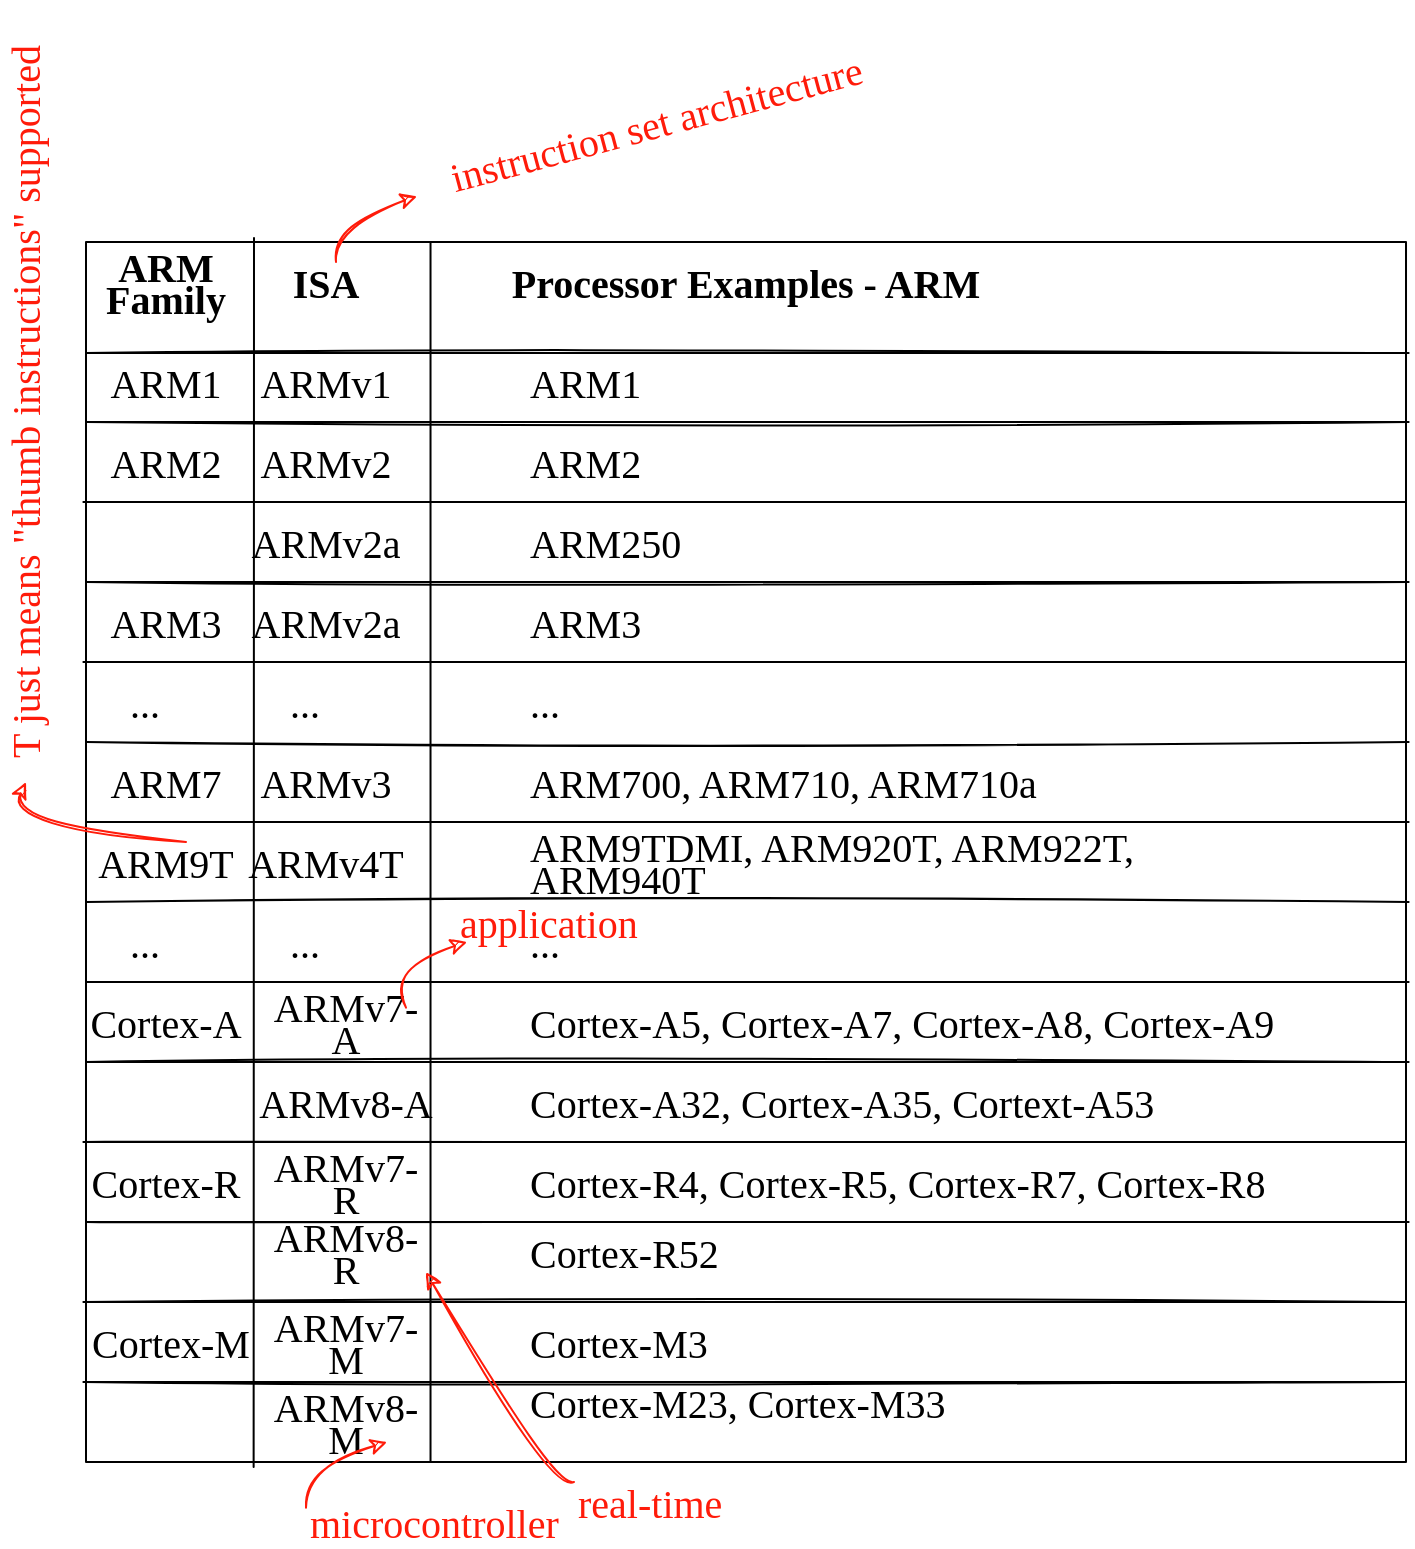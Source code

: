 <mxfile version="13.5.7" type="device"><diagram id="-X7cCqSVONHu51ak_28z" name="Page-1"><mxGraphModel dx="1186" dy="1926" grid="1" gridSize="10" guides="1" tooltips="1" connect="1" arrows="1" fold="1" page="1" pageScale="1" pageWidth="827" pageHeight="1169" math="0" shadow="0" extFonts="Gaegu^https://fonts.googleapis.com/css?family=Gaegu|Nanum Pen Script^https://fonts.googleapis.com/css?family=Nanum+Pen+Script|Annie Use Your Telescope^https://fonts.googleapis.com/css?family=Annie+Use+Your+Telescope|Indie Flower^https://fonts.googleapis.com/css?family=Indie+Flower|Caveat^https://fonts.googleapis.com/css?family=Caveat|The Girl Next Door^https://fonts.googleapis.com/css?family=The+Girl+Next+Door|Gamja Flower^https://fonts.googleapis.com/css?family=Gamja+Flower|Shadows Into Light Two^https://fonts.googleapis.com/css?family=Shadows+Into+Light+Two|Hi Melody^https://fonts.googleapis.com/css?family=Hi+Melody"><root><mxCell id="0"/><mxCell id="1" parent="0"/><mxCell id="zD47aSWSgeqHiYiOxmSf-1" value="" style="rounded=0;whiteSpace=wrap;html=1;sketch=1;" vertex="1" parent="1"><mxGeometry x="60" y="80" width="660" height="610" as="geometry"/></mxCell><mxCell id="zD47aSWSgeqHiYiOxmSf-2" value="" style="endArrow=none;html=1;exitX=0.127;exitY=1.004;exitDx=0;exitDy=0;exitPerimeter=0;sketch=1;" edge="1" parent="1" source="zD47aSWSgeqHiYiOxmSf-1"><mxGeometry width="50" height="50" relative="1" as="geometry"><mxPoint x="430" y="410" as="sourcePoint"/><mxPoint x="144" y="78" as="targetPoint"/></mxGeometry></mxCell><mxCell id="zD47aSWSgeqHiYiOxmSf-3" value="" style="endArrow=none;html=1;entryX=0.261;entryY=0;entryDx=0;entryDy=0;sketch=1;entryPerimeter=0;exitX=0.261;exitY=1;exitDx=0;exitDy=0;exitPerimeter=0;" edge="1" parent="1" source="zD47aSWSgeqHiYiOxmSf-1" target="zD47aSWSgeqHiYiOxmSf-1"><mxGeometry width="50" height="50" relative="1" as="geometry"><mxPoint x="232" y="630" as="sourcePoint"/><mxPoint x="282" y="78" as="targetPoint"/></mxGeometry></mxCell><mxCell id="zD47aSWSgeqHiYiOxmSf-5" value="" style="endArrow=none;html=1;exitX=0;exitY=0.091;exitDx=0;exitDy=0;exitPerimeter=0;entryX=1.002;entryY=0.091;entryDx=0;entryDy=0;entryPerimeter=0;sketch=1;" edge="1" parent="1" source="zD47aSWSgeqHiYiOxmSf-1" target="zD47aSWSgeqHiYiOxmSf-1"><mxGeometry width="50" height="50" relative="1" as="geometry"><mxPoint x="430" y="410" as="sourcePoint"/><mxPoint x="480" y="360" as="targetPoint"/></mxGeometry></mxCell><mxCell id="zD47aSWSgeqHiYiOxmSf-6" value="&lt;p style=&quot;line-height: 80%&quot;&gt;&lt;b&gt;ARM&lt;br&gt;Family&lt;/b&gt;&lt;br&gt;&lt;/p&gt;" style="text;html=1;strokeColor=none;fillColor=none;align=center;verticalAlign=middle;whiteSpace=wrap;rounded=0;sketch=1;fontFamily=Gaegu;fontSize=20;" vertex="1" parent="1"><mxGeometry x="80" y="90" width="40" height="20" as="geometry"/></mxCell><mxCell id="zD47aSWSgeqHiYiOxmSf-7" value="&lt;p style=&quot;line-height: 80%&quot;&gt;&lt;b&gt;ISA&lt;/b&gt;&lt;/p&gt;" style="text;html=1;strokeColor=none;fillColor=none;align=center;verticalAlign=middle;whiteSpace=wrap;rounded=0;sketch=1;fontFamily=Gaegu;fontSize=20;" vertex="1" parent="1"><mxGeometry x="160" y="90" width="40" height="20" as="geometry"/></mxCell><mxCell id="zD47aSWSgeqHiYiOxmSf-9" value="&lt;p style=&quot;line-height: 70%&quot;&gt;&lt;b&gt;Processor Examples - ARM&lt;/b&gt;&lt;/p&gt;" style="text;html=1;strokeColor=none;fillColor=none;align=center;verticalAlign=middle;whiteSpace=wrap;rounded=0;sketch=1;fontFamily=Gaegu;fontSize=20;" vertex="1" parent="1"><mxGeometry x="270" y="90" width="240" height="20" as="geometry"/></mxCell><mxCell id="zD47aSWSgeqHiYiOxmSf-11" value="&lt;p style=&quot;line-height: 80%&quot;&gt;&lt;span style=&quot;font-weight: normal&quot;&gt;ARM1&lt;/span&gt;&lt;/p&gt;" style="text;html=1;strokeColor=none;fillColor=none;align=center;verticalAlign=middle;whiteSpace=wrap;rounded=0;sketch=1;fontFamily=Gaegu;fontSize=20;fontStyle=1" vertex="1" parent="1"><mxGeometry x="80" y="140" width="40" height="20" as="geometry"/></mxCell><mxCell id="zD47aSWSgeqHiYiOxmSf-12" value="&lt;p style=&quot;line-height: 80%&quot;&gt;ARMv1&lt;/p&gt;" style="text;html=1;strokeColor=none;fillColor=none;align=center;verticalAlign=middle;whiteSpace=wrap;rounded=0;sketch=1;fontFamily=Gaegu;fontSize=20;" vertex="1" parent="1"><mxGeometry x="160" y="140" width="40" height="20" as="geometry"/></mxCell><mxCell id="zD47aSWSgeqHiYiOxmSf-13" value="&lt;p style=&quot;line-height: 80%&quot;&gt;ARM1&lt;/p&gt;" style="text;html=1;strokeColor=none;fillColor=none;align=left;verticalAlign=middle;whiteSpace=wrap;rounded=0;sketch=1;fontFamily=Gaegu;fontSize=20;" vertex="1" parent="1"><mxGeometry x="280" y="140" width="40" height="20" as="geometry"/></mxCell><mxCell id="zD47aSWSgeqHiYiOxmSf-14" value="" style="endArrow=none;html=1;exitX=0;exitY=0.091;exitDx=0;exitDy=0;exitPerimeter=0;entryX=1.002;entryY=0.091;entryDx=0;entryDy=0;entryPerimeter=0;sketch=1;" edge="1" parent="1"><mxGeometry width="50" height="50" relative="1" as="geometry"><mxPoint x="60" y="170.0" as="sourcePoint"/><mxPoint x="721.32" y="170.0" as="targetPoint"/></mxGeometry></mxCell><mxCell id="zD47aSWSgeqHiYiOxmSf-15" value="&lt;p style=&quot;line-height: 80%&quot;&gt;ARM2&lt;/p&gt;" style="text;html=1;strokeColor=none;fillColor=none;align=center;verticalAlign=middle;whiteSpace=wrap;rounded=0;sketch=1;fontFamily=Gaegu;fontSize=20;" vertex="1" parent="1"><mxGeometry x="80" y="180" width="40" height="20" as="geometry"/></mxCell><mxCell id="zD47aSWSgeqHiYiOxmSf-16" value="&lt;p style=&quot;line-height: 80%&quot;&gt;ARMv2&lt;/p&gt;" style="text;html=1;strokeColor=none;fillColor=none;align=center;verticalAlign=middle;whiteSpace=wrap;rounded=0;sketch=1;fontFamily=Gaegu;fontSize=20;" vertex="1" parent="1"><mxGeometry x="160" y="180" width="40" height="20" as="geometry"/></mxCell><mxCell id="zD47aSWSgeqHiYiOxmSf-17" value="&lt;p style=&quot;line-height: 80%&quot;&gt;ARM2&lt;/p&gt;" style="text;html=1;strokeColor=none;fillColor=none;align=left;verticalAlign=middle;whiteSpace=wrap;rounded=0;sketch=1;fontFamily=Gaegu;fontSize=20;" vertex="1" parent="1"><mxGeometry x="280" y="180" width="40" height="20" as="geometry"/></mxCell><mxCell id="zD47aSWSgeqHiYiOxmSf-18" value="" style="endArrow=none;html=1;exitX=0;exitY=0.091;exitDx=0;exitDy=0;exitPerimeter=0;entryX=1.002;entryY=0.091;entryDx=0;entryDy=0;entryPerimeter=0;sketch=1;" edge="1" parent="1"><mxGeometry width="50" height="50" relative="1" as="geometry"><mxPoint x="58.68" y="210" as="sourcePoint"/><mxPoint x="720.0" y="210" as="targetPoint"/></mxGeometry></mxCell><mxCell id="zD47aSWSgeqHiYiOxmSf-19" value="&lt;p style=&quot;line-height: 80%&quot;&gt;ARMv2a&lt;/p&gt;" style="text;html=1;strokeColor=none;fillColor=none;align=center;verticalAlign=middle;whiteSpace=wrap;rounded=0;sketch=1;fontFamily=Gaegu;fontSize=20;" vertex="1" parent="1"><mxGeometry x="160" y="220" width="40" height="20" as="geometry"/></mxCell><mxCell id="zD47aSWSgeqHiYiOxmSf-20" value="&lt;p style=&quot;line-height: 80%&quot;&gt;ARM250&lt;/p&gt;" style="text;html=1;strokeColor=none;fillColor=none;align=left;verticalAlign=middle;whiteSpace=wrap;rounded=0;sketch=1;fontFamily=Gaegu;fontSize=20;" vertex="1" parent="1"><mxGeometry x="280" y="220" width="40" height="20" as="geometry"/></mxCell><mxCell id="zD47aSWSgeqHiYiOxmSf-21" value="" style="endArrow=none;html=1;exitX=0;exitY=0.091;exitDx=0;exitDy=0;exitPerimeter=0;entryX=1.002;entryY=0.091;entryDx=0;entryDy=0;entryPerimeter=0;sketch=1;" edge="1" parent="1"><mxGeometry width="50" height="50" relative="1" as="geometry"><mxPoint x="60.0" y="250" as="sourcePoint"/><mxPoint x="721.32" y="250" as="targetPoint"/></mxGeometry></mxCell><mxCell id="zD47aSWSgeqHiYiOxmSf-22" value="&lt;p style=&quot;line-height: 80%&quot;&gt;ARM3&lt;/p&gt;" style="text;html=1;strokeColor=none;fillColor=none;align=center;verticalAlign=middle;whiteSpace=wrap;rounded=0;sketch=1;fontFamily=Gaegu;fontSize=20;" vertex="1" parent="1"><mxGeometry x="80" y="260" width="40" height="20" as="geometry"/></mxCell><mxCell id="zD47aSWSgeqHiYiOxmSf-23" value="&lt;p style=&quot;line-height: 80%&quot;&gt;ARMv2a&lt;/p&gt;" style="text;html=1;strokeColor=none;fillColor=none;align=center;verticalAlign=middle;whiteSpace=wrap;rounded=0;sketch=1;fontFamily=Gaegu;fontSize=20;" vertex="1" parent="1"><mxGeometry x="160" y="260" width="40" height="20" as="geometry"/></mxCell><mxCell id="zD47aSWSgeqHiYiOxmSf-24" value="&lt;p style=&quot;line-height: 80%&quot;&gt;ARM3&lt;/p&gt;" style="text;html=1;strokeColor=none;fillColor=none;align=left;verticalAlign=middle;whiteSpace=wrap;rounded=0;sketch=1;fontFamily=Gaegu;fontSize=20;" vertex="1" parent="1"><mxGeometry x="280" y="260" width="40" height="20" as="geometry"/></mxCell><mxCell id="zD47aSWSgeqHiYiOxmSf-25" value="" style="endArrow=none;html=1;exitX=0;exitY=0.091;exitDx=0;exitDy=0;exitPerimeter=0;entryX=1.002;entryY=0.091;entryDx=0;entryDy=0;entryPerimeter=0;sketch=1;" edge="1" parent="1"><mxGeometry width="50" height="50" relative="1" as="geometry"><mxPoint x="58.68" y="290" as="sourcePoint"/><mxPoint x="720.0" y="290" as="targetPoint"/></mxGeometry></mxCell><mxCell id="zD47aSWSgeqHiYiOxmSf-26" value="" style="endArrow=none;html=1;exitX=0;exitY=0.091;exitDx=0;exitDy=0;exitPerimeter=0;entryX=1.002;entryY=0.091;entryDx=0;entryDy=0;entryPerimeter=0;sketch=1;" edge="1" parent="1"><mxGeometry width="50" height="50" relative="1" as="geometry"><mxPoint x="60.0" y="330" as="sourcePoint"/><mxPoint x="721.32" y="330" as="targetPoint"/></mxGeometry></mxCell><mxCell id="zD47aSWSgeqHiYiOxmSf-27" value="" style="endArrow=none;html=1;exitX=0;exitY=0.091;exitDx=0;exitDy=0;exitPerimeter=0;entryX=1.002;entryY=0.091;entryDx=0;entryDy=0;entryPerimeter=0;sketch=1;" edge="1" parent="1"><mxGeometry width="50" height="50" relative="1" as="geometry"><mxPoint x="60.0" y="370" as="sourcePoint"/><mxPoint x="721.32" y="370" as="targetPoint"/></mxGeometry></mxCell><mxCell id="zD47aSWSgeqHiYiOxmSf-28" value="&lt;p style=&quot;line-height: 80%&quot;&gt;ARM7&lt;/p&gt;" style="text;html=1;strokeColor=none;fillColor=none;align=center;verticalAlign=middle;whiteSpace=wrap;rounded=0;sketch=1;fontFamily=Gaegu;fontSize=20;" vertex="1" parent="1"><mxGeometry x="80" y="340" width="40" height="20" as="geometry"/></mxCell><mxCell id="zD47aSWSgeqHiYiOxmSf-29" value="&lt;p style=&quot;line-height: 80%&quot;&gt;ARMv3&lt;/p&gt;" style="text;html=1;strokeColor=none;fillColor=none;align=center;verticalAlign=middle;whiteSpace=wrap;rounded=0;sketch=1;fontFamily=Gaegu;fontSize=20;" vertex="1" parent="1"><mxGeometry x="160" y="340" width="40" height="20" as="geometry"/></mxCell><mxCell id="zD47aSWSgeqHiYiOxmSf-30" value="&lt;p style=&quot;line-height: 80%&quot;&gt;ARM700, ARM710, ARM710a&lt;/p&gt;" style="text;html=1;strokeColor=none;fillColor=none;align=left;verticalAlign=middle;whiteSpace=wrap;rounded=0;sketch=1;fontFamily=Gaegu;fontSize=20;" vertex="1" parent="1"><mxGeometry x="280" y="340" width="276" height="20" as="geometry"/></mxCell><mxCell id="zD47aSWSgeqHiYiOxmSf-31" value="&lt;p style=&quot;line-height: 80%&quot;&gt;ARM9T&lt;/p&gt;" style="text;html=1;strokeColor=none;fillColor=none;align=center;verticalAlign=middle;whiteSpace=wrap;rounded=0;sketch=1;fontFamily=Gaegu;fontSize=20;" vertex="1" parent="1"><mxGeometry x="80" y="380" width="40" height="20" as="geometry"/></mxCell><mxCell id="zD47aSWSgeqHiYiOxmSf-32" value="&lt;p style=&quot;line-height: 80%&quot;&gt;ARMv4T&lt;/p&gt;" style="text;html=1;strokeColor=none;fillColor=none;align=center;verticalAlign=middle;whiteSpace=wrap;rounded=0;sketch=1;fontFamily=Gaegu;fontSize=20;" vertex="1" parent="1"><mxGeometry x="160" y="380" width="40" height="20" as="geometry"/></mxCell><mxCell id="zD47aSWSgeqHiYiOxmSf-33" value="&lt;p style=&quot;line-height: 80%&quot;&gt;ARM9TDMI, ARM920T, ARM922T, ARM940T&lt;/p&gt;" style="text;html=1;strokeColor=none;fillColor=none;align=left;verticalAlign=middle;whiteSpace=wrap;rounded=0;sketch=1;fontFamily=Gaegu;fontSize=20;" vertex="1" parent="1"><mxGeometry x="280" y="380" width="386" height="20" as="geometry"/></mxCell><mxCell id="zD47aSWSgeqHiYiOxmSf-35" value="&lt;p style=&quot;line-height: 80%&quot;&gt;...&lt;/p&gt;" style="text;html=1;strokeColor=none;fillColor=none;align=left;verticalAlign=middle;whiteSpace=wrap;rounded=0;sketch=1;fontFamily=Gaegu;fontSize=20;" vertex="1" parent="1"><mxGeometry x="280" y="300" width="40" height="20" as="geometry"/></mxCell><mxCell id="zD47aSWSgeqHiYiOxmSf-36" value="&lt;p style=&quot;line-height: 80%&quot;&gt;...&lt;/p&gt;" style="text;html=1;strokeColor=none;fillColor=none;align=left;verticalAlign=middle;whiteSpace=wrap;rounded=0;sketch=1;fontFamily=Gaegu;fontSize=20;" vertex="1" parent="1"><mxGeometry x="160" y="300" width="40" height="20" as="geometry"/></mxCell><mxCell id="zD47aSWSgeqHiYiOxmSf-37" value="&lt;p style=&quot;line-height: 80%&quot;&gt;...&lt;/p&gt;" style="text;html=1;strokeColor=none;fillColor=none;align=left;verticalAlign=middle;whiteSpace=wrap;rounded=0;sketch=1;fontFamily=Gaegu;fontSize=20;" vertex="1" parent="1"><mxGeometry x="80" y="300" width="40" height="20" as="geometry"/></mxCell><mxCell id="zD47aSWSgeqHiYiOxmSf-38" value="" style="endArrow=none;html=1;exitX=0;exitY=0.091;exitDx=0;exitDy=0;exitPerimeter=0;entryX=1.002;entryY=0.091;entryDx=0;entryDy=0;entryPerimeter=0;sketch=1;" edge="1" parent="1"><mxGeometry width="50" height="50" relative="1" as="geometry"><mxPoint x="60" y="410" as="sourcePoint"/><mxPoint x="721.32" y="410" as="targetPoint"/></mxGeometry></mxCell><mxCell id="zD47aSWSgeqHiYiOxmSf-39" value="&lt;p style=&quot;line-height: 80%&quot;&gt;Cortex-A&lt;/p&gt;" style="text;html=1;strokeColor=none;fillColor=none;align=center;verticalAlign=middle;whiteSpace=wrap;rounded=0;sketch=1;fontFamily=Gaegu;fontSize=20;" vertex="1" parent="1"><mxGeometry x="60" y="460" width="80" height="20" as="geometry"/></mxCell><mxCell id="zD47aSWSgeqHiYiOxmSf-40" value="&lt;p style=&quot;line-height: 80%&quot;&gt;ARMv7-A&lt;/p&gt;" style="text;html=1;strokeColor=none;fillColor=none;align=center;verticalAlign=middle;whiteSpace=wrap;rounded=0;sketch=1;fontFamily=Gaegu;fontSize=20;" vertex="1" parent="1"><mxGeometry x="150" y="460" width="80" height="20" as="geometry"/></mxCell><mxCell id="zD47aSWSgeqHiYiOxmSf-41" value="" style="endArrow=none;html=1;exitX=0;exitY=0.091;exitDx=0;exitDy=0;exitPerimeter=0;entryX=1.002;entryY=0.091;entryDx=0;entryDy=0;entryPerimeter=0;sketch=1;" edge="1" parent="1"><mxGeometry width="50" height="50" relative="1" as="geometry"><mxPoint x="60" y="450" as="sourcePoint"/><mxPoint x="721.32" y="450" as="targetPoint"/></mxGeometry></mxCell><mxCell id="zD47aSWSgeqHiYiOxmSf-42" value="" style="endArrow=none;html=1;exitX=0;exitY=0.091;exitDx=0;exitDy=0;exitPerimeter=0;entryX=1.002;entryY=0.091;entryDx=0;entryDy=0;entryPerimeter=0;sketch=1;" edge="1" parent="1"><mxGeometry width="50" height="50" relative="1" as="geometry"><mxPoint x="60" y="490" as="sourcePoint"/><mxPoint x="721.32" y="490" as="targetPoint"/></mxGeometry></mxCell><mxCell id="zD47aSWSgeqHiYiOxmSf-43" value="" style="endArrow=none;html=1;exitX=0;exitY=0.091;exitDx=0;exitDy=0;exitPerimeter=0;entryX=1.002;entryY=0.091;entryDx=0;entryDy=0;entryPerimeter=0;sketch=1;" edge="1" parent="1"><mxGeometry width="50" height="50" relative="1" as="geometry"><mxPoint x="58.68" y="530" as="sourcePoint"/><mxPoint x="720.0" y="530" as="targetPoint"/></mxGeometry></mxCell><mxCell id="zD47aSWSgeqHiYiOxmSf-44" value="" style="endArrow=none;html=1;exitX=0;exitY=0.091;exitDx=0;exitDy=0;exitPerimeter=0;entryX=1.002;entryY=0.091;entryDx=0;entryDy=0;entryPerimeter=0;sketch=1;" edge="1" parent="1"><mxGeometry width="50" height="50" relative="1" as="geometry"><mxPoint x="60" y="570" as="sourcePoint"/><mxPoint x="721.32" y="570" as="targetPoint"/></mxGeometry></mxCell><mxCell id="zD47aSWSgeqHiYiOxmSf-45" value="&lt;p style=&quot;line-height: 80%&quot;&gt;...&lt;/p&gt;" style="text;html=1;strokeColor=none;fillColor=none;align=left;verticalAlign=middle;whiteSpace=wrap;rounded=0;sketch=1;fontFamily=Gaegu;fontSize=20;" vertex="1" parent="1"><mxGeometry x="80" y="420" width="40" height="20" as="geometry"/></mxCell><mxCell id="zD47aSWSgeqHiYiOxmSf-46" value="&lt;p style=&quot;line-height: 80%&quot;&gt;...&lt;/p&gt;" style="text;html=1;strokeColor=none;fillColor=none;align=left;verticalAlign=middle;whiteSpace=wrap;rounded=0;sketch=1;fontFamily=Gaegu;fontSize=20;" vertex="1" parent="1"><mxGeometry x="160" y="420" width="40" height="20" as="geometry"/></mxCell><mxCell id="zD47aSWSgeqHiYiOxmSf-47" value="&lt;p style=&quot;line-height: 80%&quot;&gt;...&lt;/p&gt;" style="text;html=1;strokeColor=none;fillColor=none;align=left;verticalAlign=middle;whiteSpace=wrap;rounded=0;sketch=1;fontFamily=Gaegu;fontSize=20;" vertex="1" parent="1"><mxGeometry x="280" y="420" width="40" height="20" as="geometry"/></mxCell><mxCell id="zD47aSWSgeqHiYiOxmSf-48" value="&lt;p style=&quot;line-height: 80%&quot;&gt;ARMv8-A&lt;/p&gt;" style="text;html=1;strokeColor=none;fillColor=none;align=center;verticalAlign=middle;whiteSpace=wrap;rounded=0;sketch=1;fontFamily=Gaegu;fontSize=20;" vertex="1" parent="1"><mxGeometry x="145" y="500" width="90" height="20" as="geometry"/></mxCell><mxCell id="zD47aSWSgeqHiYiOxmSf-49" value="&lt;p style=&quot;line-height: 80%&quot;&gt;Cortex-R&lt;/p&gt;" style="text;html=1;strokeColor=none;fillColor=none;align=center;verticalAlign=middle;whiteSpace=wrap;rounded=0;sketch=1;fontFamily=Gaegu;fontSize=20;" vertex="1" parent="1"><mxGeometry x="60" y="540" width="80" height="20" as="geometry"/></mxCell><mxCell id="zD47aSWSgeqHiYiOxmSf-50" value="&lt;p style=&quot;line-height: 80%&quot;&gt;ARMv7-R&lt;/p&gt;" style="text;html=1;strokeColor=none;fillColor=none;align=center;verticalAlign=middle;whiteSpace=wrap;rounded=0;sketch=1;fontFamily=Gaegu;fontSize=20;" vertex="1" parent="1"><mxGeometry x="150" y="540" width="80" height="20" as="geometry"/></mxCell><mxCell id="zD47aSWSgeqHiYiOxmSf-52" value="" style="endArrow=none;html=1;exitX=0;exitY=0.091;exitDx=0;exitDy=0;exitPerimeter=0;entryX=1.002;entryY=0.091;entryDx=0;entryDy=0;entryPerimeter=0;sketch=1;" edge="1" parent="1"><mxGeometry width="50" height="50" relative="1" as="geometry"><mxPoint x="58.68" y="610" as="sourcePoint"/><mxPoint x="720.0" y="610" as="targetPoint"/></mxGeometry></mxCell><mxCell id="zD47aSWSgeqHiYiOxmSf-53" value="" style="endArrow=none;html=1;exitX=0;exitY=0.091;exitDx=0;exitDy=0;exitPerimeter=0;entryX=1.002;entryY=0.091;entryDx=0;entryDy=0;entryPerimeter=0;sketch=1;" edge="1" parent="1"><mxGeometry width="50" height="50" relative="1" as="geometry"><mxPoint x="58.68" y="650" as="sourcePoint"/><mxPoint x="720" y="650" as="targetPoint"/></mxGeometry></mxCell><mxCell id="zD47aSWSgeqHiYiOxmSf-56" value="&lt;p style=&quot;line-height: 80%&quot;&gt;ARMv8-R&lt;/p&gt;" style="text;html=1;strokeColor=none;fillColor=none;align=center;verticalAlign=middle;whiteSpace=wrap;rounded=0;sketch=1;fontFamily=Gaegu;fontSize=20;" vertex="1" parent="1"><mxGeometry x="150" y="575" width="80" height="20" as="geometry"/></mxCell><mxCell id="zD47aSWSgeqHiYiOxmSf-57" value="&lt;p style=&quot;line-height: 80%&quot;&gt;ARMv7-M&lt;/p&gt;" style="text;html=1;strokeColor=none;fillColor=none;align=center;verticalAlign=middle;whiteSpace=wrap;rounded=0;sketch=1;fontFamily=Gaegu;fontSize=20;" vertex="1" parent="1"><mxGeometry x="145" y="620" width="90" height="20" as="geometry"/></mxCell><mxCell id="zD47aSWSgeqHiYiOxmSf-58" value="&lt;p style=&quot;line-height: 80%&quot;&gt;ARMv8-M&lt;/p&gt;" style="text;html=1;strokeColor=none;fillColor=none;align=center;verticalAlign=middle;whiteSpace=wrap;rounded=0;sketch=1;fontFamily=Gaegu;fontSize=20;" vertex="1" parent="1"><mxGeometry x="145" y="660" width="90" height="20" as="geometry"/></mxCell><mxCell id="zD47aSWSgeqHiYiOxmSf-59" value="&lt;p style=&quot;line-height: 80%&quot;&gt;Cortex-M&lt;/p&gt;" style="text;html=1;strokeColor=none;fillColor=none;align=center;verticalAlign=middle;whiteSpace=wrap;rounded=0;sketch=1;fontFamily=Gaegu;fontSize=20;" vertex="1" parent="1"><mxGeometry x="60" y="620" width="85" height="20" as="geometry"/></mxCell><mxCell id="zD47aSWSgeqHiYiOxmSf-60" value="&lt;p style=&quot;line-height: 80%&quot;&gt;Cortex-A5, Cortex-A7, Cortex-A8, Cortex-A9&lt;/p&gt;" style="text;html=1;strokeColor=none;fillColor=none;align=left;verticalAlign=middle;whiteSpace=wrap;rounded=0;sketch=1;fontFamily=Gaegu;fontSize=20;" vertex="1" parent="1"><mxGeometry x="280" y="460" width="400" height="20" as="geometry"/></mxCell><mxCell id="zD47aSWSgeqHiYiOxmSf-61" value="&lt;p style=&quot;line-height: 80%&quot;&gt;Cortex-A32, Cortex-A35, Cortext-A53&lt;/p&gt;" style="text;html=1;strokeColor=none;fillColor=none;align=left;verticalAlign=middle;whiteSpace=wrap;rounded=0;sketch=1;fontFamily=Gaegu;fontSize=20;" vertex="1" parent="1"><mxGeometry x="280" y="500" width="400" height="20" as="geometry"/></mxCell><mxCell id="zD47aSWSgeqHiYiOxmSf-62" value="&lt;p style=&quot;line-height: 80%&quot;&gt;Cortex-R4, Cortex-R5, Cortex-R7, Cortex-R8&lt;/p&gt;" style="text;html=1;strokeColor=none;fillColor=none;align=left;verticalAlign=middle;whiteSpace=wrap;rounded=0;sketch=1;fontFamily=Gaegu;fontSize=20;" vertex="1" parent="1"><mxGeometry x="280" y="540" width="400" height="20" as="geometry"/></mxCell><mxCell id="zD47aSWSgeqHiYiOxmSf-63" value="&lt;p style=&quot;line-height: 80%&quot;&gt;Cortex-R52&lt;/p&gt;" style="text;html=1;strokeColor=none;fillColor=none;align=left;verticalAlign=middle;whiteSpace=wrap;rounded=0;sketch=1;fontFamily=Gaegu;fontSize=20;" vertex="1" parent="1"><mxGeometry x="280" y="575" width="400" height="20" as="geometry"/></mxCell><mxCell id="zD47aSWSgeqHiYiOxmSf-64" value="&lt;p style=&quot;line-height: 80%&quot;&gt;Cortex-M3&lt;/p&gt;" style="text;html=1;strokeColor=none;fillColor=none;align=left;verticalAlign=middle;whiteSpace=wrap;rounded=0;sketch=1;fontFamily=Gaegu;fontSize=20;" vertex="1" parent="1"><mxGeometry x="280" y="620" width="400" height="20" as="geometry"/></mxCell><mxCell id="zD47aSWSgeqHiYiOxmSf-65" value="&lt;p style=&quot;line-height: 80%&quot;&gt;Cortex-M23, Cortex-M33&lt;/p&gt;" style="text;html=1;strokeColor=none;fillColor=none;align=left;verticalAlign=middle;whiteSpace=wrap;rounded=0;sketch=1;fontFamily=Gaegu;fontSize=20;" vertex="1" parent="1"><mxGeometry x="280" y="650" width="400" height="20" as="geometry"/></mxCell><mxCell id="zD47aSWSgeqHiYiOxmSf-67" value="instruction set architecture" style="text;html=1;strokeColor=none;fillColor=none;align=center;verticalAlign=middle;whiteSpace=wrap;rounded=0;sketch=1;fontFamily=Gaegu;fontSize=20;rotation=-15;fontColor=#FF1B0A;" vertex="1" parent="1"><mxGeometry x="220" y="10" width="250" height="20" as="geometry"/></mxCell><mxCell id="zD47aSWSgeqHiYiOxmSf-72" value="" style="curved=1;endArrow=classic;html=1;fontFamily=Gaegu;fontSize=20;entryX=0;entryY=0.75;entryDx=0;entryDy=0;sketch=1;fontColor=#FF1B0A;labelBorderColor=#FF1B0A;fillColor=#f8cecc;strokeColor=#FF1B0A;" edge="1" parent="1" target="zD47aSWSgeqHiYiOxmSf-67"><mxGeometry width="50" height="50" relative="1" as="geometry"><mxPoint x="185" y="90" as="sourcePoint"/><mxPoint x="235" y="70" as="targetPoint"/><Array as="points"><mxPoint x="185" y="70"/></Array></mxGeometry></mxCell><mxCell id="zD47aSWSgeqHiYiOxmSf-73" value="T just means &quot;thumb instructions&quot; supported" style="text;html=1;strokeColor=none;fillColor=none;align=left;verticalAlign=middle;whiteSpace=wrap;rounded=0;sketch=1;fontFamily=Gaegu;fontSize=20;rotation=-90;fontColor=#FF1B0A;" vertex="1" parent="1"><mxGeometry x="-160.92" y="140" width="380.92" height="20" as="geometry"/></mxCell><mxCell id="zD47aSWSgeqHiYiOxmSf-74" value="" style="curved=1;endArrow=classic;html=1;fontFamily=Gaegu;fontSize=20;sketch=1;fontColor=#FF1B0A;labelBorderColor=#FF1B0A;fillColor=#f8cecc;strokeColor=#FF1B0A;exitX=0.75;exitY=0;exitDx=0;exitDy=0;" edge="1" parent="1" source="zD47aSWSgeqHiYiOxmSf-31"><mxGeometry width="50" height="50" relative="1" as="geometry"><mxPoint x="19.45" y="392.82" as="sourcePoint"/><mxPoint x="30" y="350" as="targetPoint"/><Array as="points"><mxPoint x="19.45" y="372.82"/></Array></mxGeometry></mxCell><mxCell id="zD47aSWSgeqHiYiOxmSf-75" value="application" style="text;html=1;strokeColor=none;fillColor=none;align=left;verticalAlign=middle;whiteSpace=wrap;rounded=0;sketch=1;fontFamily=Gaegu;fontSize=20;rotation=0;fontColor=#FF1B0A;" vertex="1" parent="1"><mxGeometry x="245" y="410" width="110" height="20" as="geometry"/></mxCell><mxCell id="zD47aSWSgeqHiYiOxmSf-76" value="real-time" style="text;html=1;strokeColor=none;fillColor=none;align=left;verticalAlign=middle;whiteSpace=wrap;rounded=0;sketch=1;fontFamily=Gaegu;fontSize=20;rotation=0;fontColor=#FF1B0A;" vertex="1" parent="1"><mxGeometry x="304" y="700" width="110" height="20" as="geometry"/></mxCell><mxCell id="zD47aSWSgeqHiYiOxmSf-77" value="microcontroller" style="text;html=1;strokeColor=none;fillColor=none;align=left;verticalAlign=middle;whiteSpace=wrap;rounded=0;sketch=1;fontFamily=Gaegu;fontSize=20;rotation=0;fontColor=#FF1B0A;" vertex="1" parent="1"><mxGeometry x="170" y="710" width="110" height="20" as="geometry"/></mxCell><mxCell id="zD47aSWSgeqHiYiOxmSf-80" value="" style="curved=1;endArrow=classic;html=1;fontFamily=Gaegu;fontSize=20;entryX=0;entryY=0.75;entryDx=0;entryDy=0;sketch=1;fontColor=#FF1B0A;labelBorderColor=#FF1B0A;fillColor=#f8cecc;strokeColor=#FF1B0A;" edge="1" parent="1"><mxGeometry width="50" height="50" relative="1" as="geometry"><mxPoint x="170" y="712.82" as="sourcePoint"/><mxPoint x="210.553" y="680.002" as="targetPoint"/><Array as="points"><mxPoint x="170" y="692.82"/></Array></mxGeometry></mxCell><mxCell id="zD47aSWSgeqHiYiOxmSf-81" value="" style="curved=1;endArrow=classic;html=1;fontFamily=Gaegu;fontSize=20;entryX=1;entryY=1;entryDx=0;entryDy=0;sketch=1;fontColor=#FF1B0A;labelBorderColor=#FF1B0A;fillColor=#f8cecc;strokeColor=#FF1B0A;exitX=0;exitY=0;exitDx=0;exitDy=0;" edge="1" parent="1" source="zD47aSWSgeqHiYiOxmSf-76" target="zD47aSWSgeqHiYiOxmSf-56"><mxGeometry width="50" height="50" relative="1" as="geometry"><mxPoint x="294" y="724.82" as="sourcePoint"/><mxPoint x="334.553" y="692.002" as="targetPoint"/><Array as="points"><mxPoint x="294" y="704.82"/></Array></mxGeometry></mxCell><mxCell id="zD47aSWSgeqHiYiOxmSf-84" value="" style="curved=1;endArrow=classic;html=1;fontFamily=Gaegu;fontSize=20;entryX=0;entryY=0.75;entryDx=0;entryDy=0;sketch=1;fontColor=#FF1B0A;labelBorderColor=#FF1B0A;fillColor=#f8cecc;strokeColor=#FF1B0A;exitX=0.875;exitY=0.141;exitDx=0;exitDy=0;exitPerimeter=0;" edge="1" parent="1" source="zD47aSWSgeqHiYiOxmSf-40"><mxGeometry width="50" height="50" relative="1" as="geometry"><mxPoint x="210" y="462.82" as="sourcePoint"/><mxPoint x="250.553" y="430.002" as="targetPoint"/><Array as="points"><mxPoint x="210" y="442.82"/></Array></mxGeometry></mxCell></root></mxGraphModel></diagram></mxfile>